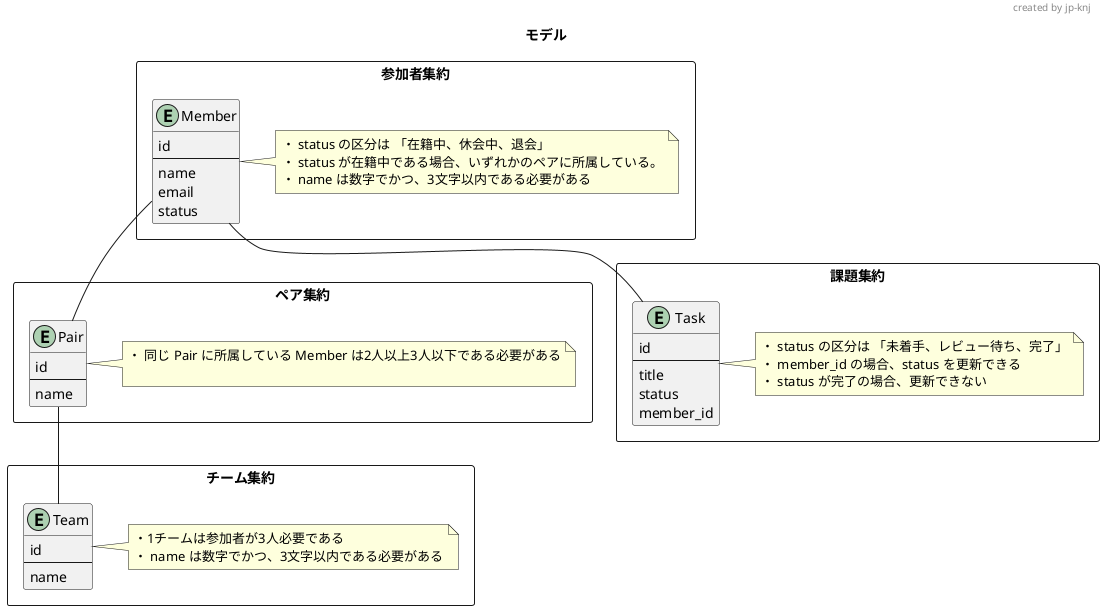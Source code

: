 @startuml
'https://plantuml.com/object-diagram

title モデル
header created by jp-knj
rectangle 参加者集約 {
  entity Member {
    id
    ---
    name
    email
status
  }
  note right of Member
  ・ status の区分は 「在籍中、休会中、退会」
  ・ status が在籍中である場合、いずれかのペアに所属している。
  ・ name は数字でかつ、3文字以内である必要がある
  end note
}

rectangle ペア集約 {
    entity Pair {
    id
    ---
    name
  }
  note right of Pair
  ・ 同じ Pair に所属している Member は2人以上3人以下である必要がある

  end note
}
rectangle チーム集約 {
  entity Team {
    id
    ---
    name
  }
  note right of Team
  ・1チームは参加者が3人必要である
  ・ name は数字でかつ、3文字以内である必要がある
  end note
}

rectangle 課題集約 {
  entity Task {
    id
    ---
    title
    status
    member_id
  }
  note right of Task
  ・ status の区分は 「未着手、レビュー待ち、完了」
  ・ member_id の場合、status を更新できる
  ・ status が完了の場合、更新できない
  end note
}

Member -- Pair
Pair -- Team
Member -- Task
@enduml